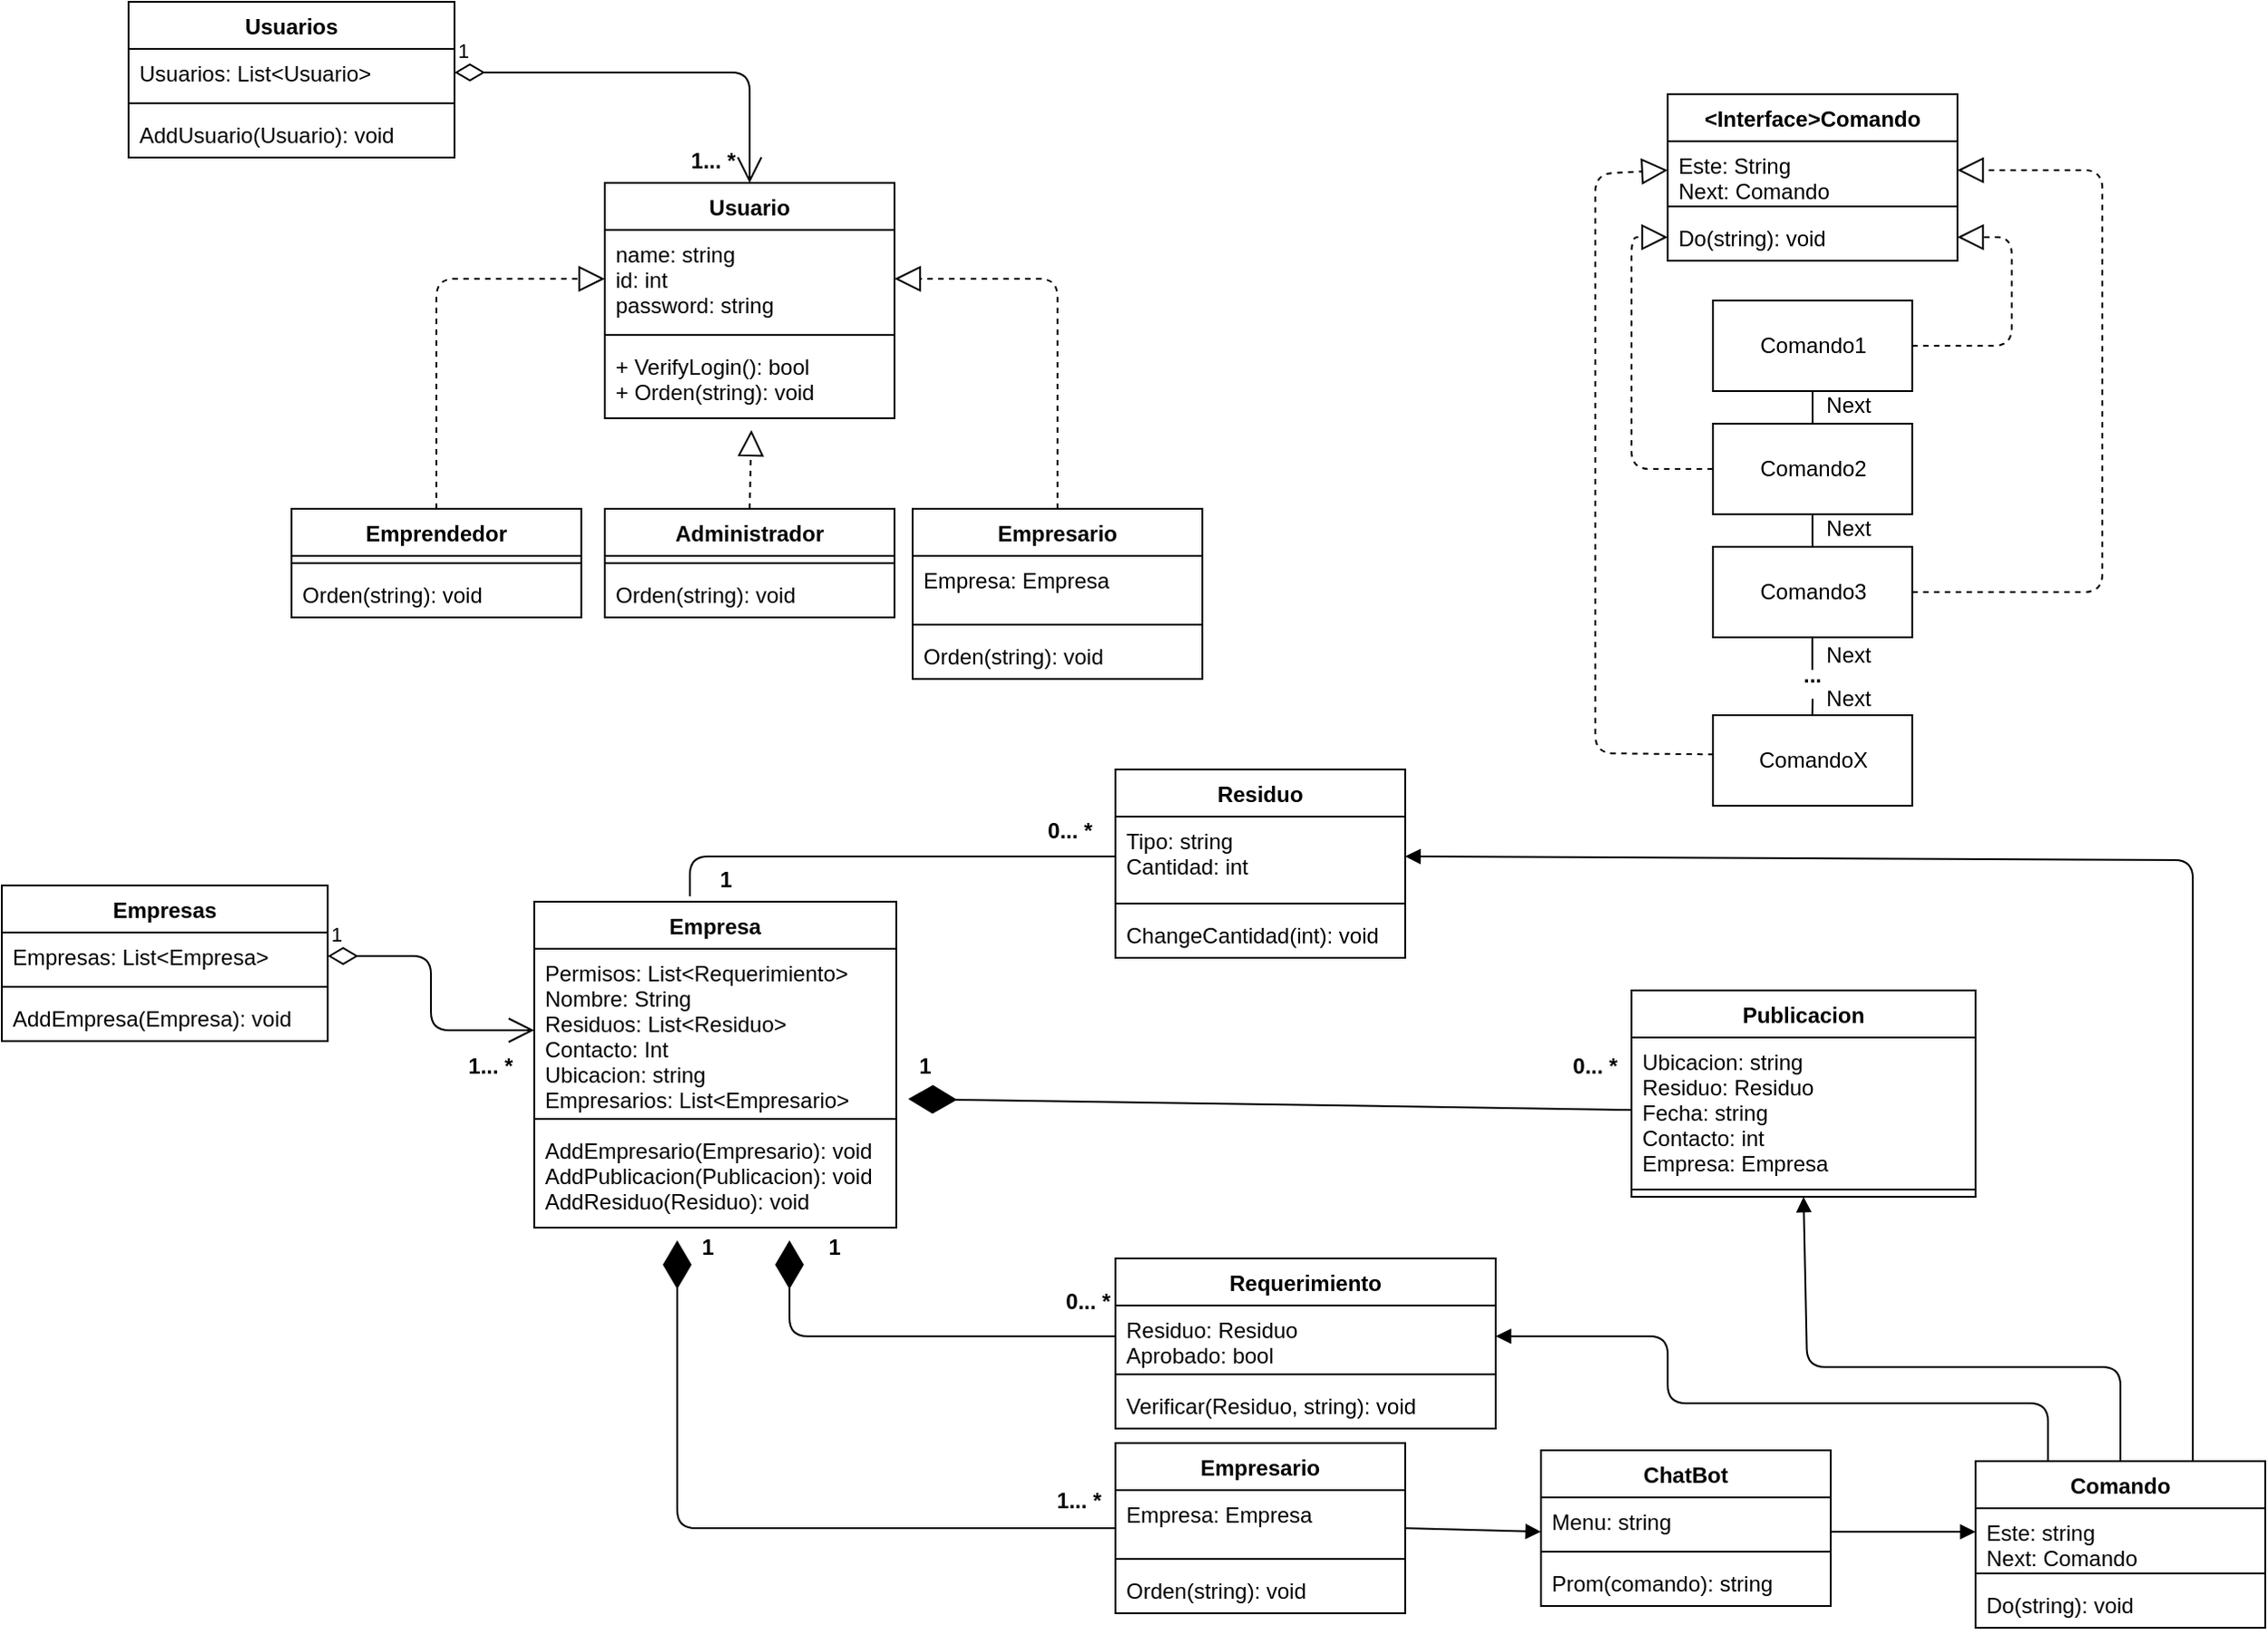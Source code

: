 <mxfile>
    <diagram id="tjDaMrP57I8unziG7F06" name="Page-1">
        <mxGraphModel dx="972" dy="797" grid="1" gridSize="10" guides="1" tooltips="1" connect="1" arrows="1" fold="1" page="1" pageScale="1" pageWidth="827" pageHeight="1169" math="0" shadow="0">
            <root>
                <mxCell id="0"/>
                <mxCell id="1" parent="0"/>
                <mxCell id="18" value="Empresa" style="swimlane;fontStyle=1;align=center;verticalAlign=top;childLayout=stackLayout;horizontal=1;startSize=26;horizontalStack=0;resizeParent=1;resizeParentMax=0;resizeLast=0;collapsible=1;marginBottom=0;" parent="1" vertex="1">
                    <mxGeometry x="454" y="523" width="200" height="180" as="geometry"/>
                </mxCell>
                <mxCell id="19" value="Permisos: List&lt;Requerimiento&gt;&#10;Nombre: String&#10;Residuos: List&lt;Residuo&gt;&#10;Contacto: Int&#10;Ubicacion: string&#10;Empresarios: List&lt;Empresario&gt;" style="text;strokeColor=none;fillColor=none;align=left;verticalAlign=top;spacingLeft=4;spacingRight=4;overflow=hidden;rotatable=0;points=[[0,0.5],[1,0.5]];portConstraint=eastwest;" parent="18" vertex="1">
                    <mxGeometry y="26" width="200" height="90" as="geometry"/>
                </mxCell>
                <mxCell id="20" value="" style="line;strokeWidth=1;fillColor=none;align=left;verticalAlign=middle;spacingTop=-1;spacingLeft=3;spacingRight=3;rotatable=0;labelPosition=right;points=[];portConstraint=eastwest;" parent="18" vertex="1">
                    <mxGeometry y="116" width="200" height="8" as="geometry"/>
                </mxCell>
                <mxCell id="21" value="AddEmpresario(Empresario): void&#10;AddPublicacion(Publicacion): void&#10;AddResiduo(Residuo): void" style="text;strokeColor=none;fillColor=none;align=left;verticalAlign=top;spacingLeft=4;spacingRight=4;overflow=hidden;rotatable=0;points=[[0,0.5],[1,0.5]];portConstraint=eastwest;" parent="18" vertex="1">
                    <mxGeometry y="124" width="200" height="56" as="geometry"/>
                </mxCell>
                <mxCell id="42" value="Residuo" style="swimlane;fontStyle=1;align=center;verticalAlign=top;childLayout=stackLayout;horizontal=1;startSize=26;horizontalStack=0;resizeParent=1;resizeParentMax=0;resizeLast=0;collapsible=1;marginBottom=0;" parent="1" vertex="1">
                    <mxGeometry x="775" y="450" width="160" height="104" as="geometry"/>
                </mxCell>
                <mxCell id="43" value="Tipo: string&#10;Cantidad: int" style="text;strokeColor=none;fillColor=none;align=left;verticalAlign=top;spacingLeft=4;spacingRight=4;overflow=hidden;rotatable=0;points=[[0,0.5],[1,0.5]];portConstraint=eastwest;" parent="42" vertex="1">
                    <mxGeometry y="26" width="160" height="44" as="geometry"/>
                </mxCell>
                <mxCell id="44" value="" style="line;strokeWidth=1;fillColor=none;align=left;verticalAlign=middle;spacingTop=-1;spacingLeft=3;spacingRight=3;rotatable=0;labelPosition=right;points=[];portConstraint=eastwest;" parent="42" vertex="1">
                    <mxGeometry y="70" width="160" height="8" as="geometry"/>
                </mxCell>
                <mxCell id="45" value="ChangeCantidad(int): void" style="text;strokeColor=none;fillColor=none;align=left;verticalAlign=top;spacingLeft=4;spacingRight=4;overflow=hidden;rotatable=0;points=[[0,0.5],[1,0.5]];portConstraint=eastwest;" parent="42" vertex="1">
                    <mxGeometry y="78" width="160" height="26" as="geometry"/>
                </mxCell>
                <mxCell id="46" value="Requerimiento" style="swimlane;fontStyle=1;align=center;verticalAlign=top;childLayout=stackLayout;horizontal=1;startSize=26;horizontalStack=0;resizeParent=1;resizeParentMax=0;resizeLast=0;collapsible=1;marginBottom=0;" parent="1" vertex="1">
                    <mxGeometry x="775" y="720" width="210" height="94" as="geometry"/>
                </mxCell>
                <mxCell id="47" value="Residuo: Residuo&#10;Aprobado: bool" style="text;strokeColor=none;fillColor=none;align=left;verticalAlign=top;spacingLeft=4;spacingRight=4;overflow=hidden;rotatable=0;points=[[0,0.5],[1,0.5]];portConstraint=eastwest;" parent="46" vertex="1">
                    <mxGeometry y="26" width="210" height="34" as="geometry"/>
                </mxCell>
                <mxCell id="48" value="" style="line;strokeWidth=1;fillColor=none;align=left;verticalAlign=middle;spacingTop=-1;spacingLeft=3;spacingRight=3;rotatable=0;labelPosition=right;points=[];portConstraint=eastwest;" parent="46" vertex="1">
                    <mxGeometry y="60" width="210" height="8" as="geometry"/>
                </mxCell>
                <mxCell id="49" value="Verificar(Residuo, string): void" style="text;strokeColor=none;fillColor=none;align=left;verticalAlign=top;spacingLeft=4;spacingRight=4;overflow=hidden;rotatable=0;points=[[0,0.5],[1,0.5]];portConstraint=eastwest;" parent="46" vertex="1">
                    <mxGeometry y="68" width="210" height="26" as="geometry"/>
                </mxCell>
                <mxCell id="50" value="Publicacion" style="swimlane;fontStyle=1;align=center;verticalAlign=top;childLayout=stackLayout;horizontal=1;startSize=26;horizontalStack=0;resizeParent=1;resizeParentMax=0;resizeLast=0;collapsible=1;marginBottom=0;" parent="1" vertex="1">
                    <mxGeometry x="1060" y="572" width="190" height="114" as="geometry"/>
                </mxCell>
                <mxCell id="51" value="Ubicacion: string&#10;Residuo: Residuo&#10;Fecha: string&#10;Contacto: int&#10;Empresa: Empresa" style="text;strokeColor=none;fillColor=none;align=left;verticalAlign=top;spacingLeft=4;spacingRight=4;overflow=hidden;rotatable=0;points=[[0,0.5],[1,0.5]];portConstraint=eastwest;" parent="50" vertex="1">
                    <mxGeometry y="26" width="190" height="80" as="geometry"/>
                </mxCell>
                <mxCell id="52" value="" style="line;strokeWidth=1;fillColor=none;align=left;verticalAlign=middle;spacingTop=-1;spacingLeft=3;spacingRight=3;rotatable=0;labelPosition=right;points=[];portConstraint=eastwest;" parent="50" vertex="1">
                    <mxGeometry y="106" width="190" height="8" as="geometry"/>
                </mxCell>
                <mxCell id="116" value="" style="endArrow=diamondThin;endFill=1;endSize=24;html=1;exitX=0;exitY=0.5;exitDx=0;exitDy=0;entryX=1.033;entryY=0.922;entryDx=0;entryDy=0;entryPerimeter=0;" parent="1" source="51" target="19" edge="1">
                    <mxGeometry width="160" relative="1" as="geometry">
                        <mxPoint x="380" y="720" as="sourcePoint"/>
                        <mxPoint x="650" y="632" as="targetPoint"/>
                    </mxGeometry>
                </mxCell>
                <mxCell id="120" value="0... *" style="text;align=center;fontStyle=1;verticalAlign=middle;spacingLeft=3;spacingRight=3;strokeColor=none;rotatable=0;points=[[0,0.5],[1,0.5]];portConstraint=eastwest;" parent="1" vertex="1">
                    <mxGeometry x="710" y="470" width="80" height="26" as="geometry"/>
                </mxCell>
                <mxCell id="123" value="" style="endArrow=diamondThin;endFill=1;endSize=24;html=1;exitX=0;exitY=0.5;exitDx=0;exitDy=0;" parent="1" edge="1">
                    <mxGeometry width="160" relative="1" as="geometry">
                        <mxPoint x="775" y="869" as="sourcePoint"/>
                        <mxPoint x="533" y="710" as="targetPoint"/>
                        <Array as="points">
                            <mxPoint x="533" y="869"/>
                        </Array>
                    </mxGeometry>
                </mxCell>
                <mxCell id="124" value="1... *" style="text;align=center;fontStyle=1;verticalAlign=middle;spacingLeft=3;spacingRight=3;strokeColor=none;rotatable=0;points=[[0,0.5],[1,0.5]];portConstraint=eastwest;" parent="1" vertex="1">
                    <mxGeometry x="715" y="840" width="80" height="26" as="geometry"/>
                </mxCell>
                <mxCell id="125" value="1" style="text;align=center;fontStyle=1;verticalAlign=middle;spacingLeft=3;spacingRight=3;strokeColor=none;rotatable=0;points=[[0,0.5],[1,0.5]];portConstraint=eastwest;" parent="1" vertex="1">
                    <mxGeometry x="510" y="700" width="80" height="26" as="geometry"/>
                </mxCell>
                <mxCell id="127" value="" style="endArrow=diamondThin;endFill=1;endSize=24;html=1;exitX=0;exitY=0.5;exitDx=0;exitDy=0;" parent="1" source="47" edge="1">
                    <mxGeometry width="160" relative="1" as="geometry">
                        <mxPoint x="762.5" y="766.58" as="sourcePoint"/>
                        <mxPoint x="595" y="710" as="targetPoint"/>
                        <Array as="points">
                            <mxPoint x="595" y="763"/>
                        </Array>
                    </mxGeometry>
                </mxCell>
                <mxCell id="129" value="1" style="text;align=center;fontStyle=1;verticalAlign=middle;spacingLeft=3;spacingRight=3;strokeColor=none;rotatable=0;points=[[0,0.5],[1,0.5]];portConstraint=eastwest;" parent="1" vertex="1">
                    <mxGeometry x="630" y="600" width="80" height="26" as="geometry"/>
                </mxCell>
                <mxCell id="130" value="1" style="text;align=center;fontStyle=1;verticalAlign=middle;spacingLeft=3;spacingRight=3;strokeColor=none;rotatable=0;points=[[0,0.5],[1,0.5]];portConstraint=eastwest;" parent="1" vertex="1">
                    <mxGeometry x="580" y="700" width="80" height="26" as="geometry"/>
                </mxCell>
                <mxCell id="131" value="0... *" style="text;align=center;fontStyle=1;verticalAlign=middle;spacingLeft=3;spacingRight=3;strokeColor=none;rotatable=0;points=[[0,0.5],[1,0.5]];portConstraint=eastwest;" parent="1" vertex="1">
                    <mxGeometry x="1000" y="600" width="80" height="26" as="geometry"/>
                </mxCell>
                <mxCell id="132" value="0... *" style="text;align=center;fontStyle=1;verticalAlign=middle;spacingLeft=3;spacingRight=3;strokeColor=none;rotatable=0;points=[[0,0.5],[1,0.5]];portConstraint=eastwest;" parent="1" vertex="1">
                    <mxGeometry x="720" y="730" width="80" height="26" as="geometry"/>
                </mxCell>
                <mxCell id="133" value="" style="endArrow=none;html=1;entryX=0;entryY=0.5;entryDx=0;entryDy=0;" parent="1" target="43" edge="1">
                    <mxGeometry width="50" height="50" relative="1" as="geometry">
                        <mxPoint x="540" y="520" as="sourcePoint"/>
                        <mxPoint x="600" y="500" as="targetPoint"/>
                        <Array as="points">
                            <mxPoint x="540" y="498"/>
                        </Array>
                    </mxGeometry>
                </mxCell>
                <mxCell id="134" value="1" style="text;align=center;fontStyle=1;verticalAlign=middle;spacingLeft=3;spacingRight=3;strokeColor=none;rotatable=0;points=[[0,0.5],[1,0.5]];portConstraint=eastwest;" parent="1" vertex="1">
                    <mxGeometry x="520" y="497" width="80" height="26" as="geometry"/>
                </mxCell>
                <mxCell id="135" value="Usuario" style="swimlane;fontStyle=1;align=center;verticalAlign=top;childLayout=stackLayout;horizontal=1;startSize=26;horizontalStack=0;resizeParent=1;resizeParentMax=0;resizeLast=0;collapsible=1;marginBottom=0;" parent="1" vertex="1">
                    <mxGeometry x="493" y="126" width="160" height="130" as="geometry"/>
                </mxCell>
                <mxCell id="136" value="name: string&#10;id: int&#10;password: string&#10;" style="text;strokeColor=none;fillColor=none;align=left;verticalAlign=top;spacingLeft=4;spacingRight=4;overflow=hidden;rotatable=0;points=[[0,0.5],[1,0.5]];portConstraint=eastwest;" parent="135" vertex="1">
                    <mxGeometry y="26" width="160" height="54" as="geometry"/>
                </mxCell>
                <mxCell id="137" value="" style="line;strokeWidth=1;fillColor=none;align=left;verticalAlign=middle;spacingTop=-1;spacingLeft=3;spacingRight=3;rotatable=0;labelPosition=right;points=[];portConstraint=eastwest;" parent="135" vertex="1">
                    <mxGeometry y="80" width="160" height="8" as="geometry"/>
                </mxCell>
                <mxCell id="138" value="+ VerifyLogin(): bool&#10;+ Orden(string): void" style="text;strokeColor=none;fillColor=none;align=left;verticalAlign=top;spacingLeft=4;spacingRight=4;overflow=hidden;rotatable=0;points=[[0,0.5],[1,0.5]];portConstraint=eastwest;" parent="135" vertex="1">
                    <mxGeometry y="88" width="160" height="42" as="geometry"/>
                </mxCell>
                <mxCell id="186" value="Empresas" style="swimlane;fontStyle=1;align=center;verticalAlign=top;childLayout=stackLayout;horizontal=1;startSize=26;horizontalStack=0;resizeParent=1;resizeParentMax=0;resizeLast=0;collapsible=1;marginBottom=0;" parent="1" vertex="1">
                    <mxGeometry x="160" y="514" width="180" height="86" as="geometry"/>
                </mxCell>
                <mxCell id="187" value="Empresas: List&lt;Empresa&gt;" style="text;strokeColor=none;fillColor=none;align=left;verticalAlign=top;spacingLeft=4;spacingRight=4;overflow=hidden;rotatable=0;points=[[0,0.5],[1,0.5]];portConstraint=eastwest;" parent="186" vertex="1">
                    <mxGeometry y="26" width="180" height="26" as="geometry"/>
                </mxCell>
                <mxCell id="188" value="" style="line;strokeWidth=1;fillColor=none;align=left;verticalAlign=middle;spacingTop=-1;spacingLeft=3;spacingRight=3;rotatable=0;labelPosition=right;points=[];portConstraint=eastwest;" parent="186" vertex="1">
                    <mxGeometry y="52" width="180" height="8" as="geometry"/>
                </mxCell>
                <mxCell id="189" value="AddEmpresa(Empresa): void" style="text;strokeColor=none;fillColor=none;align=left;verticalAlign=top;spacingLeft=4;spacingRight=4;overflow=hidden;rotatable=0;points=[[0,0.5],[1,0.5]];portConstraint=eastwest;" parent="186" vertex="1">
                    <mxGeometry y="60" width="180" height="26" as="geometry"/>
                </mxCell>
                <mxCell id="190" value="" style="html=1;verticalAlign=bottom;endArrow=block;exitX=0.5;exitY=0;exitDx=0;exitDy=0;entryX=0.5;entryY=1;entryDx=0;entryDy=0;" parent="1" target="50" edge="1">
                    <mxGeometry width="80" relative="1" as="geometry">
                        <mxPoint x="1330" y="832" as="sourcePoint"/>
                        <mxPoint x="1157.09" y="700.99" as="targetPoint"/>
                        <Array as="points">
                            <mxPoint x="1330" y="780"/>
                            <mxPoint x="1157" y="780"/>
                        </Array>
                    </mxGeometry>
                </mxCell>
                <mxCell id="191" value="" style="html=1;verticalAlign=bottom;endArrow=block;exitX=1;exitY=0.5;exitDx=0;exitDy=0;entryX=0;entryY=0.5;entryDx=0;entryDy=0;" parent="1" edge="1">
                    <mxGeometry width="80" relative="1" as="geometry">
                        <mxPoint x="1170" y="871" as="sourcePoint"/>
                        <mxPoint x="1250" y="871" as="targetPoint"/>
                    </mxGeometry>
                </mxCell>
                <mxCell id="192" value="" style="html=1;verticalAlign=bottom;endArrow=block;exitX=1;exitY=0.5;exitDx=0;exitDy=0;entryX=0;entryY=0.5;entryDx=0;entryDy=0;" parent="1" edge="1">
                    <mxGeometry width="80" relative="1" as="geometry">
                        <mxPoint x="935.0" y="869" as="sourcePoint"/>
                        <mxPoint x="1010" y="871" as="targetPoint"/>
                    </mxGeometry>
                </mxCell>
                <mxCell id="193" value="" style="html=1;verticalAlign=bottom;endArrow=block;entryX=1;entryY=0.5;entryDx=0;entryDy=0;exitX=0.75;exitY=0;exitDx=0;exitDy=0;" parent="1" target="43" edge="1">
                    <mxGeometry width="80" relative="1" as="geometry">
                        <mxPoint x="1370" y="832" as="sourcePoint"/>
                        <mxPoint x="1040" y="480" as="targetPoint"/>
                        <Array as="points">
                            <mxPoint x="1370" y="500"/>
                        </Array>
                    </mxGeometry>
                </mxCell>
                <mxCell id="224" value="Empresario" style="swimlane;fontStyle=1;align=center;verticalAlign=top;childLayout=stackLayout;horizontal=1;startSize=26;horizontalStack=0;resizeParent=1;resizeParentMax=0;resizeLast=0;collapsible=1;marginBottom=0;" parent="1" vertex="1">
                    <mxGeometry x="663" y="306" width="160" height="94" as="geometry">
                        <mxRectangle x="775" y="826" width="100" height="26" as="alternateBounds"/>
                    </mxGeometry>
                </mxCell>
                <mxCell id="225" value="Empresa: Empresa" style="text;strokeColor=none;fillColor=none;align=left;verticalAlign=top;spacingLeft=4;spacingRight=4;overflow=hidden;rotatable=0;points=[[0,0.5],[1,0.5]];portConstraint=eastwest;" parent="224" vertex="1">
                    <mxGeometry y="26" width="160" height="34" as="geometry"/>
                </mxCell>
                <mxCell id="226" value="" style="line;strokeWidth=1;fillColor=none;align=left;verticalAlign=middle;spacingTop=-1;spacingLeft=3;spacingRight=3;rotatable=0;labelPosition=right;points=[];portConstraint=eastwest;" parent="224" vertex="1">
                    <mxGeometry y="60" width="160" height="8" as="geometry"/>
                </mxCell>
                <mxCell id="227" value="Orden(string): void" style="text;strokeColor=none;fillColor=none;align=left;verticalAlign=top;spacingLeft=4;spacingRight=4;overflow=hidden;rotatable=0;points=[[0,0.5],[1,0.5]];portConstraint=eastwest;" parent="224" vertex="1">
                    <mxGeometry y="68" width="160" height="26" as="geometry"/>
                </mxCell>
                <mxCell id="228" value="Emprendedor" style="swimlane;fontStyle=1;align=center;verticalAlign=top;childLayout=stackLayout;horizontal=1;startSize=26;horizontalStack=0;resizeParent=1;resizeParentMax=0;resizeLast=0;collapsible=1;marginBottom=0;" parent="1" vertex="1">
                    <mxGeometry x="320" y="306" width="160" height="60" as="geometry"/>
                </mxCell>
                <mxCell id="230" value="" style="line;strokeWidth=1;fillColor=none;align=left;verticalAlign=middle;spacingTop=-1;spacingLeft=3;spacingRight=3;rotatable=0;labelPosition=right;points=[];portConstraint=eastwest;" parent="228" vertex="1">
                    <mxGeometry y="26" width="160" height="8" as="geometry"/>
                </mxCell>
                <mxCell id="231" value="Orden(string): void" style="text;strokeColor=none;fillColor=none;align=left;verticalAlign=top;spacingLeft=4;spacingRight=4;overflow=hidden;rotatable=0;points=[[0,0.5],[1,0.5]];portConstraint=eastwest;" parent="228" vertex="1">
                    <mxGeometry y="34" width="160" height="26" as="geometry"/>
                </mxCell>
                <mxCell id="232" value="Administrador" style="swimlane;fontStyle=1;align=center;verticalAlign=top;childLayout=stackLayout;horizontal=1;startSize=26;horizontalStack=0;resizeParent=1;resizeParentMax=0;resizeLast=0;collapsible=1;marginBottom=0;" parent="1" vertex="1">
                    <mxGeometry x="493" y="306" width="160" height="60" as="geometry"/>
                </mxCell>
                <mxCell id="234" value="" style="line;strokeWidth=1;fillColor=none;align=left;verticalAlign=middle;spacingTop=-1;spacingLeft=3;spacingRight=3;rotatable=0;labelPosition=right;points=[];portConstraint=eastwest;" parent="232" vertex="1">
                    <mxGeometry y="26" width="160" height="8" as="geometry"/>
                </mxCell>
                <mxCell id="235" value="Orden(string): void" style="text;strokeColor=none;fillColor=none;align=left;verticalAlign=top;spacingLeft=4;spacingRight=4;overflow=hidden;rotatable=0;points=[[0,0.5],[1,0.5]];portConstraint=eastwest;" parent="232" vertex="1">
                    <mxGeometry y="34" width="160" height="26" as="geometry"/>
                </mxCell>
                <mxCell id="236" value="" style="endArrow=block;dashed=1;endFill=0;endSize=12;html=1;entryX=0.506;entryY=1.154;entryDx=0;entryDy=0;entryPerimeter=0;exitX=0.5;exitY=0;exitDx=0;exitDy=0;" parent="1" source="232" target="138" edge="1">
                    <mxGeometry width="160" relative="1" as="geometry">
                        <mxPoint x="293" y="496" as="sourcePoint"/>
                        <mxPoint x="453" y="496" as="targetPoint"/>
                    </mxGeometry>
                </mxCell>
                <mxCell id="237" value="" style="endArrow=block;dashed=1;endFill=0;endSize=12;html=1;entryX=0;entryY=0.5;entryDx=0;entryDy=0;exitX=0.5;exitY=0;exitDx=0;exitDy=0;" parent="1" source="228" target="136" edge="1">
                    <mxGeometry width="160" relative="1" as="geometry">
                        <mxPoint x="363" y="496" as="sourcePoint"/>
                        <mxPoint x="523" y="496" as="targetPoint"/>
                        <Array as="points">
                            <mxPoint x="400" y="179"/>
                        </Array>
                    </mxGeometry>
                </mxCell>
                <mxCell id="238" value="" style="endArrow=block;dashed=1;endFill=0;endSize=12;html=1;exitX=0.5;exitY=0;exitDx=0;exitDy=0;entryX=1;entryY=0.5;entryDx=0;entryDy=0;" parent="1" source="224" target="136" edge="1">
                    <mxGeometry width="160" relative="1" as="geometry">
                        <mxPoint x="373" y="486" as="sourcePoint"/>
                        <mxPoint x="573" y="256" as="targetPoint"/>
                        <Array as="points">
                            <mxPoint x="743" y="179"/>
                        </Array>
                    </mxGeometry>
                </mxCell>
                <mxCell id="239" value="Usuarios" style="swimlane;fontStyle=1;align=center;verticalAlign=top;childLayout=stackLayout;horizontal=1;startSize=26;horizontalStack=0;resizeParent=1;resizeParentMax=0;resizeLast=0;collapsible=1;marginBottom=0;" parent="1" vertex="1">
                    <mxGeometry x="230" y="26" width="180" height="86" as="geometry"/>
                </mxCell>
                <mxCell id="240" value="Usuarios: List&lt;Usuario&gt;" style="text;strokeColor=none;fillColor=none;align=left;verticalAlign=top;spacingLeft=4;spacingRight=4;overflow=hidden;rotatable=0;points=[[0,0.5],[1,0.5]];portConstraint=eastwest;" parent="239" vertex="1">
                    <mxGeometry y="26" width="180" height="26" as="geometry"/>
                </mxCell>
                <mxCell id="241" value="" style="line;strokeWidth=1;fillColor=none;align=left;verticalAlign=middle;spacingTop=-1;spacingLeft=3;spacingRight=3;rotatable=0;labelPosition=right;points=[];portConstraint=eastwest;" parent="239" vertex="1">
                    <mxGeometry y="52" width="180" height="8" as="geometry"/>
                </mxCell>
                <mxCell id="242" value="AddUsuario(Usuario): void" style="text;strokeColor=none;fillColor=none;align=left;verticalAlign=top;spacingLeft=4;spacingRight=4;overflow=hidden;rotatable=0;points=[[0,0.5],[1,0.5]];portConstraint=eastwest;" parent="239" vertex="1">
                    <mxGeometry y="60" width="180" height="26" as="geometry"/>
                </mxCell>
                <mxCell id="246" value="&lt;Interface&gt;Comando" style="swimlane;fontStyle=1;align=center;verticalAlign=top;childLayout=stackLayout;horizontal=1;startSize=26;horizontalStack=0;resizeParent=1;resizeParentMax=0;resizeLast=0;collapsible=1;marginBottom=0;" parent="1" vertex="1">
                    <mxGeometry x="1080" y="77" width="160" height="92" as="geometry"/>
                </mxCell>
                <mxCell id="247" value="Este: String&#10;Next: Comando" style="text;strokeColor=none;fillColor=none;align=left;verticalAlign=top;spacingLeft=4;spacingRight=4;overflow=hidden;rotatable=0;points=[[0,0.5],[1,0.5]];portConstraint=eastwest;" parent="246" vertex="1">
                    <mxGeometry y="26" width="160" height="32" as="geometry"/>
                </mxCell>
                <mxCell id="248" value="" style="line;strokeWidth=1;fillColor=none;align=left;verticalAlign=middle;spacingTop=-1;spacingLeft=3;spacingRight=3;rotatable=0;labelPosition=right;points=[];portConstraint=eastwest;" parent="246" vertex="1">
                    <mxGeometry y="58" width="160" height="8" as="geometry"/>
                </mxCell>
                <mxCell id="249" value="Do(string): void" style="text;strokeColor=none;fillColor=none;align=left;verticalAlign=top;spacingLeft=4;spacingRight=4;overflow=hidden;rotatable=0;points=[[0,0.5],[1,0.5]];portConstraint=eastwest;" parent="246" vertex="1">
                    <mxGeometry y="66" width="160" height="26" as="geometry"/>
                </mxCell>
                <mxCell id="254" value="Comando1" style="html=1;" parent="1" vertex="1">
                    <mxGeometry x="1105" y="191" width="110" height="50" as="geometry"/>
                </mxCell>
                <mxCell id="255" value="Comando2" style="html=1;" parent="1" vertex="1">
                    <mxGeometry x="1105" y="259" width="110" height="50" as="geometry"/>
                </mxCell>
                <mxCell id="256" value="Comando3" style="html=1;" parent="1" vertex="1">
                    <mxGeometry x="1105" y="327" width="110" height="50" as="geometry"/>
                </mxCell>
                <mxCell id="257" value="..." style="text;align=center;fontStyle=1;verticalAlign=middle;spacingLeft=3;spacingRight=3;strokeColor=none;rotatable=0;points=[[0,0.5],[1,0.5]];portConstraint=eastwest;" parent="1" vertex="1">
                    <mxGeometry x="1120" y="384" width="80" height="26" as="geometry"/>
                </mxCell>
                <mxCell id="258" value="ComandoX" style="html=1;" parent="1" vertex="1">
                    <mxGeometry x="1105" y="420" width="110" height="50" as="geometry"/>
                </mxCell>
                <mxCell id="259" value="" style="endArrow=block;dashed=1;endFill=0;endSize=12;html=1;entryX=0;entryY=0.5;entryDx=0;entryDy=0;exitX=0;exitY=0.5;exitDx=0;exitDy=0;" parent="1" source="255" target="249" edge="1">
                    <mxGeometry width="160" relative="1" as="geometry">
                        <mxPoint x="980" y="371" as="sourcePoint"/>
                        <mxPoint x="1140" y="371" as="targetPoint"/>
                        <Array as="points">
                            <mxPoint x="1060" y="284"/>
                            <mxPoint x="1060" y="156"/>
                        </Array>
                    </mxGeometry>
                </mxCell>
                <mxCell id="260" value="" style="endArrow=block;dashed=1;endFill=0;endSize=12;html=1;entryX=0;entryY=0.5;entryDx=0;entryDy=0;exitX=0.003;exitY=0.433;exitDx=0;exitDy=0;exitPerimeter=0;" parent="1" source="258" target="247" edge="1">
                    <mxGeometry width="160" relative="1" as="geometry">
                        <mxPoint x="1095" y="449" as="sourcePoint"/>
                        <mxPoint x="1070" y="321" as="targetPoint"/>
                        <Array as="points">
                            <mxPoint x="1040" y="441"/>
                            <mxPoint x="1040" y="121"/>
                        </Array>
                    </mxGeometry>
                </mxCell>
                <mxCell id="261" value="" style="endArrow=block;dashed=1;endFill=0;endSize=12;html=1;exitX=1;exitY=0.5;exitDx=0;exitDy=0;entryX=1;entryY=0.5;entryDx=0;entryDy=0;" parent="1" source="256" target="247" edge="1">
                    <mxGeometry width="160" relative="1" as="geometry">
                        <mxPoint x="1260" y="281" as="sourcePoint"/>
                        <mxPoint x="1420" y="281" as="targetPoint"/>
                        <Array as="points">
                            <mxPoint x="1320" y="352"/>
                            <mxPoint x="1320" y="119"/>
                        </Array>
                    </mxGeometry>
                </mxCell>
                <mxCell id="262" value="" style="endArrow=block;dashed=1;endFill=0;endSize=12;html=1;exitX=1;exitY=0.5;exitDx=0;exitDy=0;entryX=1;entryY=0.5;entryDx=0;entryDy=0;" parent="1" source="254" target="249" edge="1">
                    <mxGeometry width="160" relative="1" as="geometry">
                        <mxPoint x="1290" y="191" as="sourcePoint"/>
                        <mxPoint x="1450" y="191" as="targetPoint"/>
                        <Array as="points">
                            <mxPoint x="1270" y="216"/>
                            <mxPoint x="1270" y="156"/>
                        </Array>
                    </mxGeometry>
                </mxCell>
                <mxCell id="265" value="1" style="endArrow=open;html=1;endSize=12;startArrow=diamondThin;startSize=14;startFill=0;edgeStyle=orthogonalEdgeStyle;align=left;verticalAlign=bottom;entryX=0;entryY=0.5;entryDx=0;entryDy=0;exitX=1;exitY=0.5;exitDx=0;exitDy=0;" parent="1" source="187" target="19" edge="1">
                    <mxGeometry x="-1" y="3" relative="1" as="geometry">
                        <mxPoint x="240" y="635.41" as="sourcePoint"/>
                        <mxPoint x="430" y="645" as="targetPoint"/>
                    </mxGeometry>
                </mxCell>
                <mxCell id="266" value="1... *" style="text;align=center;fontStyle=1;verticalAlign=middle;spacingLeft=3;spacingRight=3;strokeColor=none;rotatable=0;points=[[0,0.5],[1,0.5]];portConstraint=eastwest;" parent="1" vertex="1">
                    <mxGeometry x="390" y="600" width="80" height="26" as="geometry"/>
                </mxCell>
                <mxCell id="270" value="1" style="endArrow=open;html=1;endSize=12;startArrow=diamondThin;startSize=14;startFill=0;edgeStyle=orthogonalEdgeStyle;align=left;verticalAlign=bottom;exitX=1;exitY=0.5;exitDx=0;exitDy=0;entryX=0.5;entryY=0;entryDx=0;entryDy=0;" parent="1" source="240" target="135" edge="1">
                    <mxGeometry x="-1" y="3" relative="1" as="geometry">
                        <mxPoint x="563" y="56" as="sourcePoint"/>
                        <mxPoint x="723" y="56" as="targetPoint"/>
                    </mxGeometry>
                </mxCell>
                <mxCell id="271" value="1... *" style="text;align=center;fontStyle=1;verticalAlign=middle;spacingLeft=3;spacingRight=3;strokeColor=none;rotatable=0;points=[[0,0.5],[1,0.5]];portConstraint=eastwest;" parent="1" vertex="1">
                    <mxGeometry x="513" y="100" width="80" height="26" as="geometry"/>
                </mxCell>
                <mxCell id="274" value="" style="html=1;verticalAlign=bottom;endArrow=block;exitX=0.25;exitY=0;exitDx=0;exitDy=0;entryX=1;entryY=0.5;entryDx=0;entryDy=0;" parent="1" target="47" edge="1">
                    <mxGeometry width="80" relative="1" as="geometry">
                        <mxPoint x="1290" y="832" as="sourcePoint"/>
                        <mxPoint x="1045.0" y="694" as="targetPoint"/>
                        <Array as="points">
                            <mxPoint x="1290" y="800"/>
                            <mxPoint x="1080" y="800"/>
                            <mxPoint x="1080" y="763"/>
                        </Array>
                    </mxGeometry>
                </mxCell>
                <mxCell id="275" value="Empresario" style="swimlane;fontStyle=1;align=center;verticalAlign=top;childLayout=stackLayout;horizontal=1;startSize=26;horizontalStack=0;resizeParent=1;resizeParentMax=0;resizeLast=0;collapsible=1;marginBottom=0;" parent="1" vertex="1">
                    <mxGeometry x="775" y="822" width="160" height="94" as="geometry">
                        <mxRectangle x="775" y="826" width="100" height="26" as="alternateBounds"/>
                    </mxGeometry>
                </mxCell>
                <mxCell id="276" value="Empresa: Empresa" style="text;strokeColor=none;fillColor=none;align=left;verticalAlign=top;spacingLeft=4;spacingRight=4;overflow=hidden;rotatable=0;points=[[0,0.5],[1,0.5]];portConstraint=eastwest;" parent="275" vertex="1">
                    <mxGeometry y="26" width="160" height="34" as="geometry"/>
                </mxCell>
                <mxCell id="277" value="" style="line;strokeWidth=1;fillColor=none;align=left;verticalAlign=middle;spacingTop=-1;spacingLeft=3;spacingRight=3;rotatable=0;labelPosition=right;points=[];portConstraint=eastwest;" parent="275" vertex="1">
                    <mxGeometry y="60" width="160" height="8" as="geometry"/>
                </mxCell>
                <mxCell id="278" value="Orden(string): void" style="text;strokeColor=none;fillColor=none;align=left;verticalAlign=top;spacingLeft=4;spacingRight=4;overflow=hidden;rotatable=0;points=[[0,0.5],[1,0.5]];portConstraint=eastwest;" parent="275" vertex="1">
                    <mxGeometry y="68" width="160" height="26" as="geometry"/>
                </mxCell>
                <mxCell id="285" value="" style="endArrow=none;html=1;entryX=0.5;entryY=0;entryDx=0;entryDy=0;exitX=0.5;exitY=1;exitDx=0;exitDy=0;" parent="1" source="254" target="255" edge="1">
                    <mxGeometry width="50" height="50" relative="1" as="geometry">
                        <mxPoint x="1060" y="361" as="sourcePoint"/>
                        <mxPoint x="1110" y="311" as="targetPoint"/>
                    </mxGeometry>
                </mxCell>
                <mxCell id="286" value="" style="endArrow=none;html=1;entryX=0.5;entryY=0;entryDx=0;entryDy=0;exitX=0.5;exitY=1;exitDx=0;exitDy=0;" parent="1" edge="1">
                    <mxGeometry width="50" height="50" relative="1" as="geometry">
                        <mxPoint x="1159.94" y="309" as="sourcePoint"/>
                        <mxPoint x="1159.94" y="327" as="targetPoint"/>
                    </mxGeometry>
                </mxCell>
                <mxCell id="287" value="" style="endArrow=none;html=1;entryX=0.5;entryY=0;entryDx=0;entryDy=0;exitX=0.5;exitY=1;exitDx=0;exitDy=0;" parent="1" edge="1">
                    <mxGeometry width="50" height="50" relative="1" as="geometry">
                        <mxPoint x="1159.86" y="377" as="sourcePoint"/>
                        <mxPoint x="1159.86" y="395" as="targetPoint"/>
                    </mxGeometry>
                </mxCell>
                <mxCell id="288" value="" style="endArrow=none;html=1;entryX=0.5;entryY=0;entryDx=0;entryDy=0;" parent="1" edge="1">
                    <mxGeometry width="50" height="50" relative="1" as="geometry">
                        <mxPoint x="1160" y="411" as="sourcePoint"/>
                        <mxPoint x="1159.86" y="420" as="targetPoint"/>
                    </mxGeometry>
                </mxCell>
                <mxCell id="289" value="Next" style="text;html=1;strokeColor=none;fillColor=none;align=center;verticalAlign=middle;whiteSpace=wrap;rounded=0;" parent="1" vertex="1">
                    <mxGeometry x="1160" y="239" width="40" height="20" as="geometry"/>
                </mxCell>
                <mxCell id="290" value="Next" style="text;html=1;strokeColor=none;fillColor=none;align=center;verticalAlign=middle;whiteSpace=wrap;rounded=0;" parent="1" vertex="1">
                    <mxGeometry x="1160" y="307" width="40" height="20" as="geometry"/>
                </mxCell>
                <mxCell id="291" value="Next" style="text;html=1;strokeColor=none;fillColor=none;align=center;verticalAlign=middle;whiteSpace=wrap;rounded=0;" parent="1" vertex="1">
                    <mxGeometry x="1160" y="377" width="40" height="20" as="geometry"/>
                </mxCell>
                <mxCell id="292" value="Next" style="text;html=1;strokeColor=none;fillColor=none;align=center;verticalAlign=middle;whiteSpace=wrap;rounded=0;" parent="1" vertex="1">
                    <mxGeometry x="1160" y="401" width="40" height="20" as="geometry"/>
                </mxCell>
                <mxCell id="321" value="Comando" style="swimlane;fontStyle=1;align=center;verticalAlign=top;childLayout=stackLayout;horizontal=1;startSize=26;horizontalStack=0;resizeParent=1;resizeParentMax=0;resizeLast=0;collapsible=1;marginBottom=0;" parent="1" vertex="1">
                    <mxGeometry x="1250" y="832" width="160" height="92" as="geometry"/>
                </mxCell>
                <mxCell id="322" value="Este: string&#10;Next: Comando" style="text;strokeColor=none;fillColor=none;align=left;verticalAlign=top;spacingLeft=4;spacingRight=4;overflow=hidden;rotatable=0;points=[[0,0.5],[1,0.5]];portConstraint=eastwest;" parent="321" vertex="1">
                    <mxGeometry y="26" width="160" height="32" as="geometry"/>
                </mxCell>
                <mxCell id="323" value="" style="line;strokeWidth=1;fillColor=none;align=left;verticalAlign=middle;spacingTop=-1;spacingLeft=3;spacingRight=3;rotatable=0;labelPosition=right;points=[];portConstraint=eastwest;" parent="321" vertex="1">
                    <mxGeometry y="58" width="160" height="8" as="geometry"/>
                </mxCell>
                <mxCell id="324" value="Do(string): void" style="text;strokeColor=none;fillColor=none;align=left;verticalAlign=top;spacingLeft=4;spacingRight=4;overflow=hidden;rotatable=0;points=[[0,0.5],[1,0.5]];portConstraint=eastwest;" parent="321" vertex="1">
                    <mxGeometry y="66" width="160" height="26" as="geometry"/>
                </mxCell>
                <mxCell id="325" value="ChatBot" style="swimlane;fontStyle=1;align=center;verticalAlign=top;childLayout=stackLayout;horizontal=1;startSize=26;horizontalStack=0;resizeParent=1;resizeParentMax=0;resizeLast=0;collapsible=1;marginBottom=0;" parent="1" vertex="1">
                    <mxGeometry x="1010" y="826" width="160" height="86" as="geometry"/>
                </mxCell>
                <mxCell id="326" value="Menu: string" style="text;strokeColor=none;fillColor=none;align=left;verticalAlign=top;spacingLeft=4;spacingRight=4;overflow=hidden;rotatable=0;points=[[0,0.5],[1,0.5]];portConstraint=eastwest;" parent="325" vertex="1">
                    <mxGeometry y="26" width="160" height="26" as="geometry"/>
                </mxCell>
                <mxCell id="327" value="" style="line;strokeWidth=1;fillColor=none;align=left;verticalAlign=middle;spacingTop=-1;spacingLeft=3;spacingRight=3;rotatable=0;labelPosition=right;points=[];portConstraint=eastwest;" parent="325" vertex="1">
                    <mxGeometry y="52" width="160" height="8" as="geometry"/>
                </mxCell>
                <mxCell id="328" value="Prom(comando): string" style="text;strokeColor=none;fillColor=none;align=left;verticalAlign=top;spacingLeft=4;spacingRight=4;overflow=hidden;rotatable=0;points=[[0,0.5],[1,0.5]];portConstraint=eastwest;" parent="325" vertex="1">
                    <mxGeometry y="60" width="160" height="26" as="geometry"/>
                </mxCell>
            </root>
        </mxGraphModel>
    </diagram>
</mxfile>
